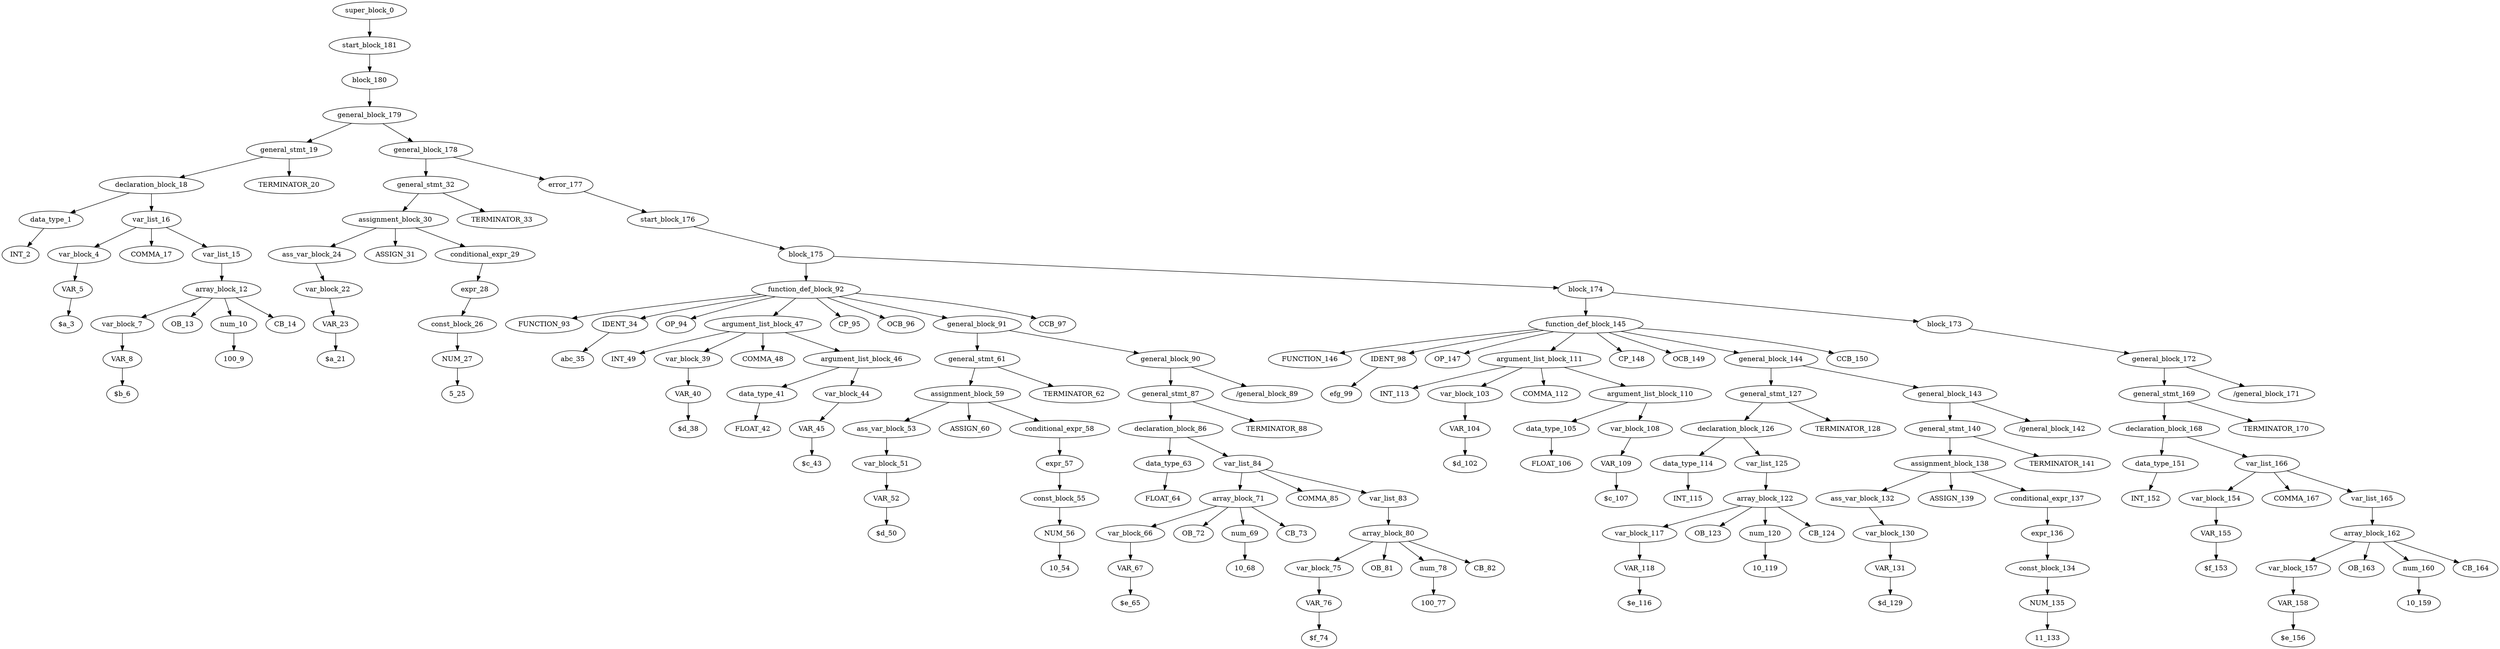 digraph G {
	super_block_0 -> start_block_181 [key=0];
start_block_181 -> block_180 [key=1];
block_180 -> general_block_179 [key=2];
general_block_179 -> general_stmt_19 [key=3];
general_block_179 -> general_block_178 [key=22];
general_stmt_19 -> declaration_block_18 [key=4];
general_stmt_19 -> TERMINATOR_20 [key=21];
declaration_block_18 -> data_type_1 [key=5];
declaration_block_18 -> var_list_16 [key=7];
data_type_1 -> INT_2 [key=6];
var_list_16 -> var_block_4 [key=8];
var_list_16 -> COMMA_17 [key=11];
var_list_16 -> var_list_15 [key=12];
var_block_4 -> VAR_5 [key=9];
VAR_5 -> "$a_3" [key=10];
var_list_15 -> array_block_12 [key=13];
array_block_12 -> var_block_7 [key=14];
array_block_12 -> OB_13 [key=17];
array_block_12 -> num_10 [key=18];
array_block_12 -> CB_14 [key=20];
var_block_7 -> VAR_8 [key=15];
VAR_8 -> "$b_6" [key=16];
num_10 -> "100_9" [key=19];
general_block_178 -> general_stmt_32 [key=23];
general_block_178 -> error_177 [key=36];
general_stmt_32 -> assignment_block_30 [key=24];
general_stmt_32 -> TERMINATOR_33 [key=35];
assignment_block_30 -> ass_var_block_24 [key=25];
assignment_block_30 -> ASSIGN_31 [key=29];
assignment_block_30 -> conditional_expr_29 [key=30];
ass_var_block_24 -> var_block_22 [key=26];
var_block_22 -> VAR_23 [key=27];
VAR_23 -> "$a_21" [key=28];
conditional_expr_29 -> expr_28 [key=31];
expr_28 -> const_block_26 [key=32];
const_block_26 -> NUM_27 [key=33];
NUM_27 -> "5_25" [key=34];
error_177 -> start_block_176 [key=37];
start_block_176 -> block_175 [key=38];
block_175 -> function_def_block_92 [key=39];
block_175 -> block_174 [key=99];
function_def_block_92 -> FUNCTION_93 [key=40];
function_def_block_92 -> IDENT_34 [key=41];
function_def_block_92 -> OP_94 [key=43];
function_def_block_92 -> argument_list_block_47 [key=44];
function_def_block_92 -> CP_95 [key=56];
function_def_block_92 -> OCB_96 [key=57];
function_def_block_92 -> general_block_91 [key=58];
function_def_block_92 -> CCB_97 [key=98];
IDENT_34 -> abc_35 [key=42];
argument_list_block_47 -> INT_49 [key=45];
argument_list_block_47 -> var_block_39 [key=46];
argument_list_block_47 -> COMMA_48 [key=49];
argument_list_block_47 -> argument_list_block_46 [key=50];
var_block_39 -> VAR_40 [key=47];
VAR_40 -> "$d_38" [key=48];
argument_list_block_46 -> data_type_41 [key=51];
argument_list_block_46 -> var_block_44 [key=53];
data_type_41 -> FLOAT_42 [key=52];
var_block_44 -> VAR_45 [key=54];
VAR_45 -> "$c_43" [key=55];
general_block_91 -> general_stmt_61 [key=59];
general_block_91 -> general_block_90 [key=72];
general_stmt_61 -> assignment_block_59 [key=60];
general_stmt_61 -> TERMINATOR_62 [key=71];
assignment_block_59 -> ass_var_block_53 [key=61];
assignment_block_59 -> ASSIGN_60 [key=65];
assignment_block_59 -> conditional_expr_58 [key=66];
ass_var_block_53 -> var_block_51 [key=62];
var_block_51 -> VAR_52 [key=63];
VAR_52 -> "$d_50" [key=64];
conditional_expr_58 -> expr_57 [key=67];
expr_57 -> const_block_55 [key=68];
const_block_55 -> NUM_56 [key=69];
NUM_56 -> "10_54" [key=70];
general_block_90 -> general_stmt_87 [key=73];
general_block_90 -> "/general_block_89" [key=97];
general_stmt_87 -> declaration_block_86 [key=74];
general_stmt_87 -> TERMINATOR_88 [key=96];
declaration_block_86 -> data_type_63 [key=75];
declaration_block_86 -> var_list_84 [key=77];
data_type_63 -> FLOAT_64 [key=76];
var_list_84 -> array_block_71 [key=78];
var_list_84 -> COMMA_85 [key=86];
var_list_84 -> var_list_83 [key=87];
array_block_71 -> var_block_66 [key=79];
array_block_71 -> OB_72 [key=82];
array_block_71 -> num_69 [key=83];
array_block_71 -> CB_73 [key=85];
var_block_66 -> VAR_67 [key=80];
VAR_67 -> "$e_65" [key=81];
num_69 -> "10_68" [key=84];
var_list_83 -> array_block_80 [key=88];
array_block_80 -> var_block_75 [key=89];
array_block_80 -> OB_81 [key=92];
array_block_80 -> num_78 [key=93];
array_block_80 -> CB_82 [key=95];
var_block_75 -> VAR_76 [key=90];
VAR_76 -> "$f_74" [key=91];
num_78 -> "100_77" [key=94];
block_174 -> function_def_block_145 [key=100];
block_174 -> block_173 [key=150];
function_def_block_145 -> FUNCTION_146 [key=101];
function_def_block_145 -> IDENT_98 [key=102];
function_def_block_145 -> OP_147 [key=104];
function_def_block_145 -> argument_list_block_111 [key=105];
function_def_block_145 -> CP_148 [key=117];
function_def_block_145 -> OCB_149 [key=118];
function_def_block_145 -> general_block_144 [key=119];
function_def_block_145 -> CCB_150 [key=149];
IDENT_98 -> efg_99 [key=103];
argument_list_block_111 -> INT_113 [key=106];
argument_list_block_111 -> var_block_103 [key=107];
argument_list_block_111 -> COMMA_112 [key=110];
argument_list_block_111 -> argument_list_block_110 [key=111];
var_block_103 -> VAR_104 [key=108];
VAR_104 -> "$d_102" [key=109];
argument_list_block_110 -> data_type_105 [key=112];
argument_list_block_110 -> var_block_108 [key=114];
data_type_105 -> FLOAT_106 [key=113];
var_block_108 -> VAR_109 [key=115];
VAR_109 -> "$c_107" [key=116];
general_block_144 -> general_stmt_127 [key=120];
general_block_144 -> general_block_143 [key=134];
general_stmt_127 -> declaration_block_126 [key=121];
general_stmt_127 -> TERMINATOR_128 [key=133];
declaration_block_126 -> data_type_114 [key=122];
declaration_block_126 -> var_list_125 [key=124];
data_type_114 -> INT_115 [key=123];
var_list_125 -> array_block_122 [key=125];
array_block_122 -> var_block_117 [key=126];
array_block_122 -> OB_123 [key=129];
array_block_122 -> num_120 [key=130];
array_block_122 -> CB_124 [key=132];
var_block_117 -> VAR_118 [key=127];
VAR_118 -> "$e_116" [key=128];
num_120 -> "10_119" [key=131];
general_block_143 -> general_stmt_140 [key=135];
general_block_143 -> "/general_block_142" [key=148];
general_stmt_140 -> assignment_block_138 [key=136];
general_stmt_140 -> TERMINATOR_141 [key=147];
assignment_block_138 -> ass_var_block_132 [key=137];
assignment_block_138 -> ASSIGN_139 [key=141];
assignment_block_138 -> conditional_expr_137 [key=142];
ass_var_block_132 -> var_block_130 [key=138];
var_block_130 -> VAR_131 [key=139];
VAR_131 -> "$d_129" [key=140];
conditional_expr_137 -> expr_136 [key=143];
expr_136 -> const_block_134 [key=144];
const_block_134 -> NUM_135 [key=145];
NUM_135 -> "11_133" [key=146];
block_173 -> general_block_172 [key=151];
general_block_172 -> general_stmt_169 [key=152];
general_block_172 -> "/general_block_171" [key=171];
general_stmt_169 -> declaration_block_168 [key=153];
general_stmt_169 -> TERMINATOR_170 [key=170];
declaration_block_168 -> data_type_151 [key=154];
declaration_block_168 -> var_list_166 [key=156];
data_type_151 -> INT_152 [key=155];
var_list_166 -> var_block_154 [key=157];
var_list_166 -> COMMA_167 [key=160];
var_list_166 -> var_list_165 [key=161];
var_block_154 -> VAR_155 [key=158];
VAR_155 -> "$f_153" [key=159];
var_list_165 -> array_block_162 [key=162];
array_block_162 -> var_block_157 [key=163];
array_block_162 -> OB_163 [key=166];
array_block_162 -> num_160 [key=167];
array_block_162 -> CB_164 [key=169];
var_block_157 -> VAR_158 [key=164];
VAR_158 -> "$e_156" [key=165];
num_160 -> "10_159" [key=168];
}
